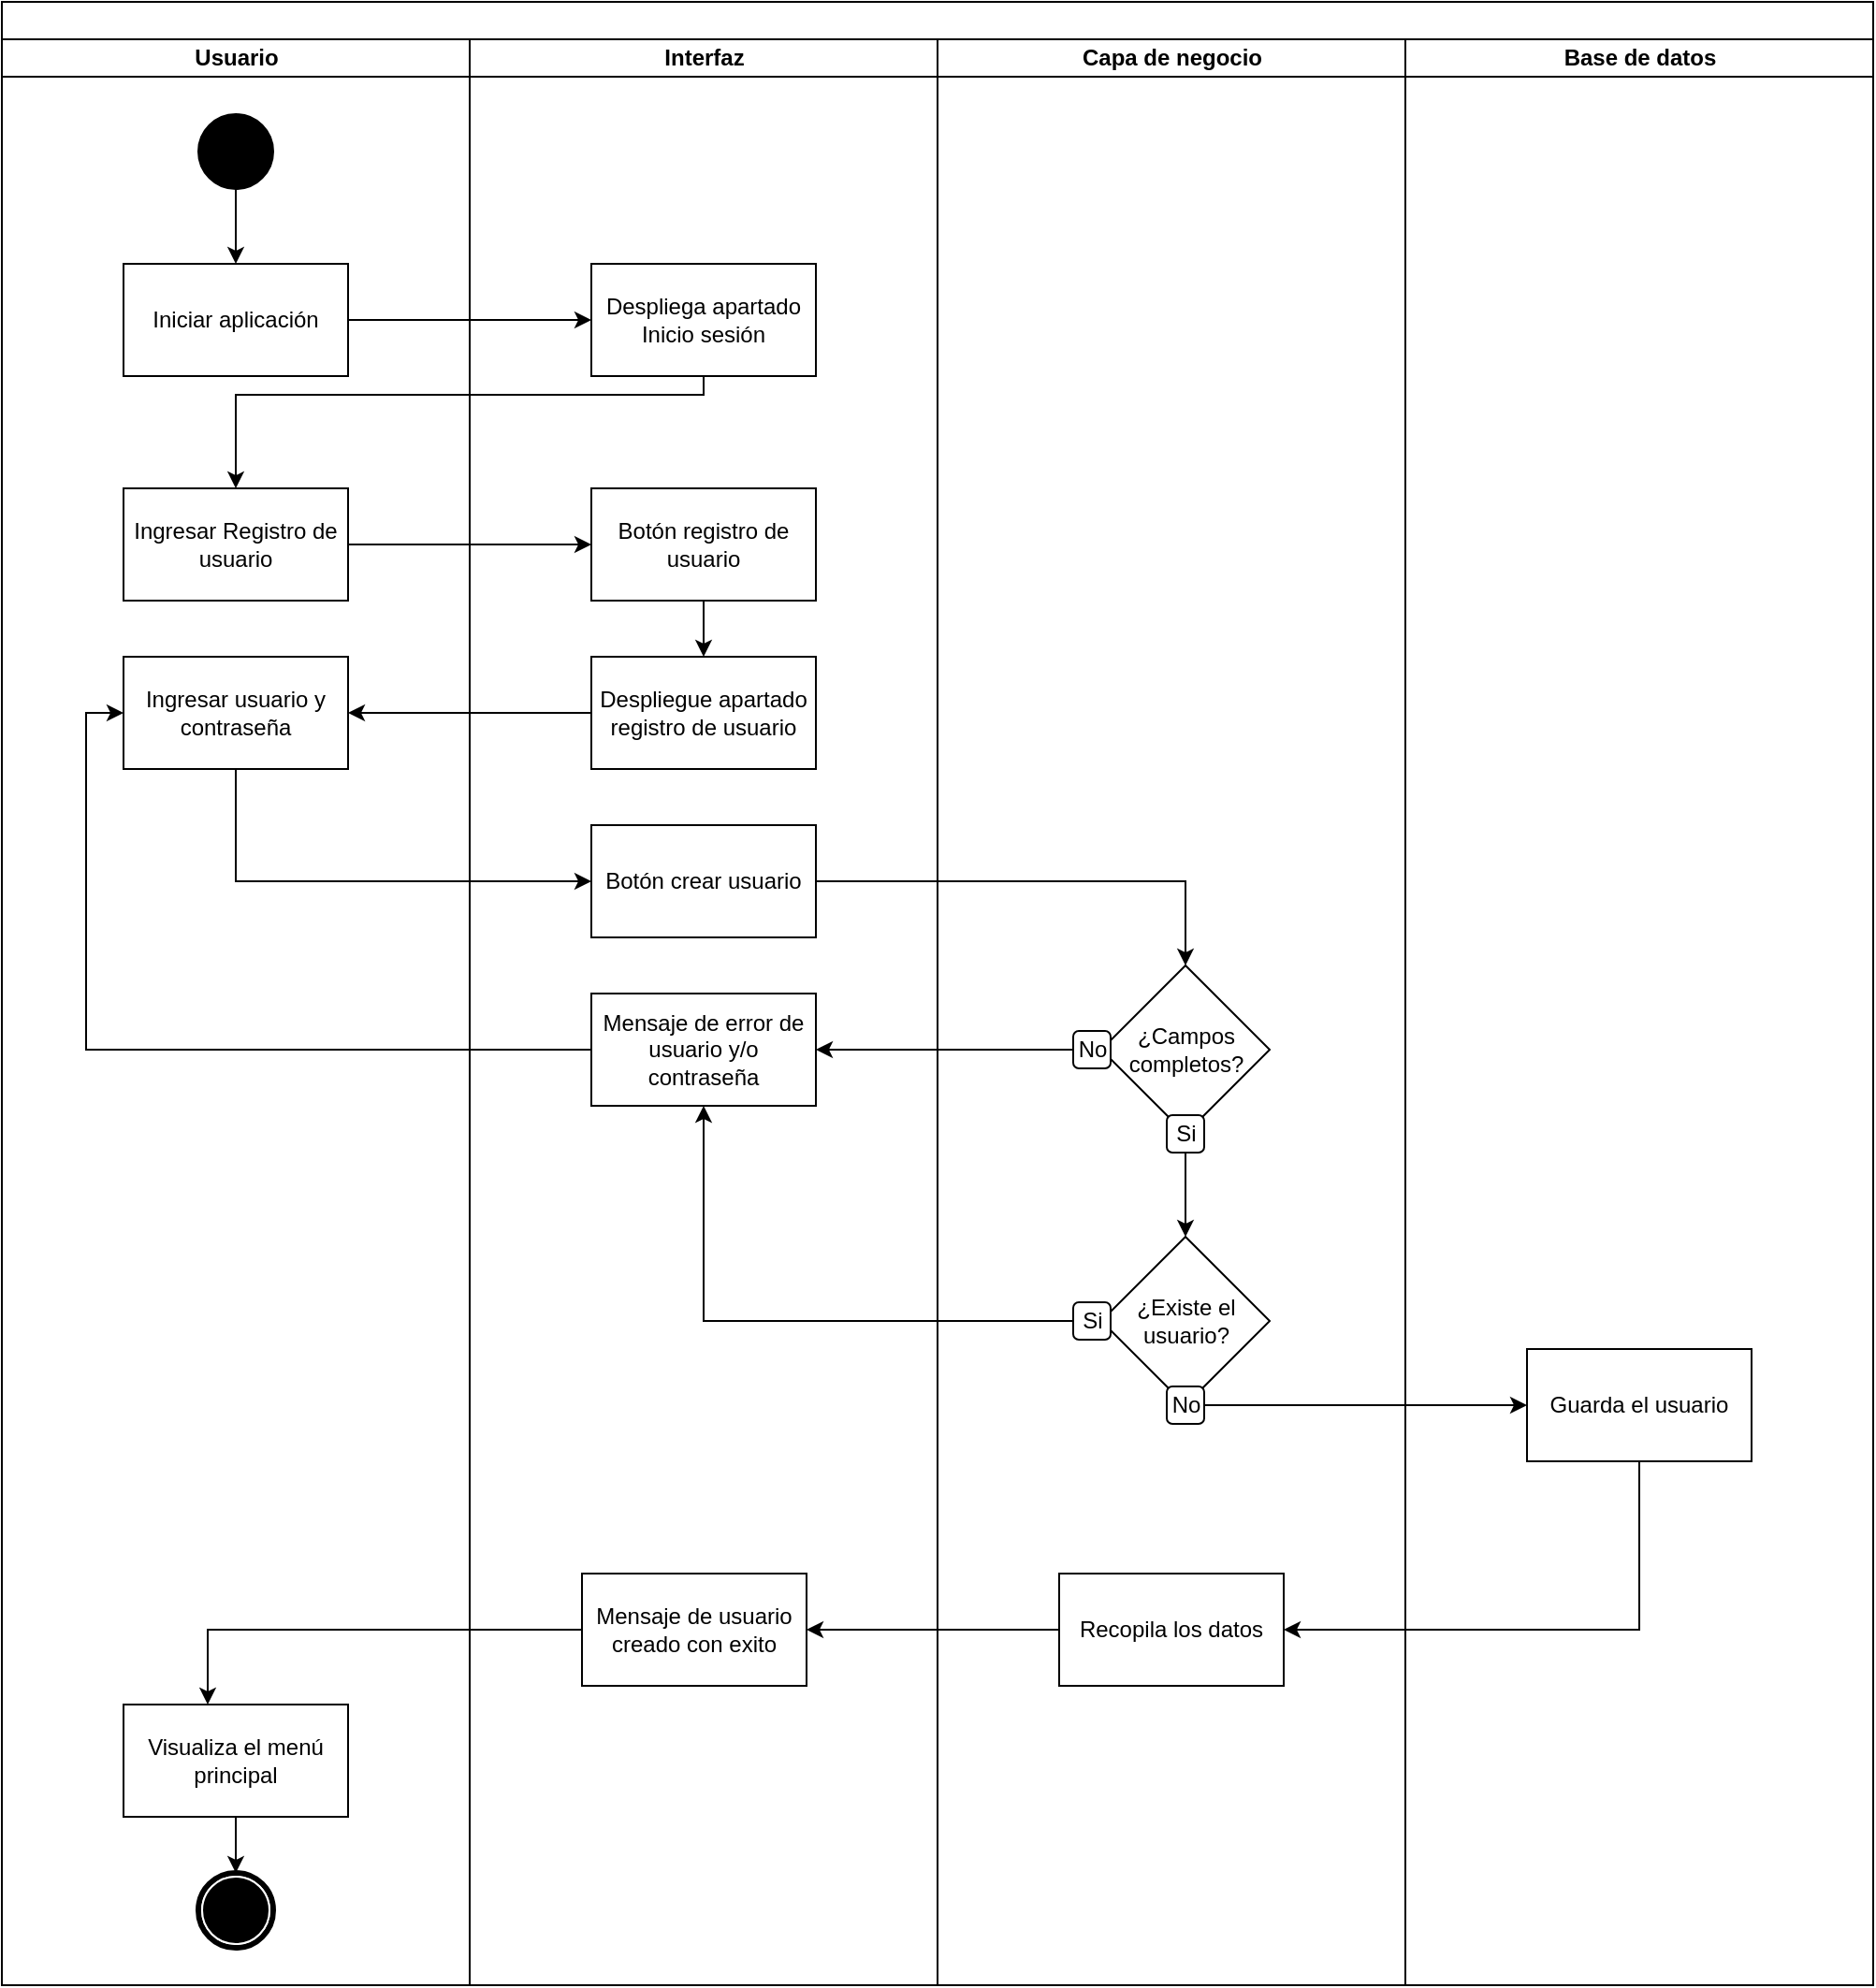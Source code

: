 <mxfile version="24.7.14">
  <diagram name="Página-1" id="683Ebo3KztgL4ABuiZO9">
    <mxGraphModel grid="1" page="1" gridSize="10" guides="1" tooltips="1" connect="1" arrows="1" fold="1" pageScale="1" pageWidth="827" pageHeight="1169" math="0" shadow="0">
      <root>
        <mxCell id="0" />
        <mxCell id="1" parent="0" />
        <mxCell id="MTL2sAIukIACML_kYcrv-1" value="" style="swimlane;html=1;childLayout=stackLayout;startSize=20;rounded=0;shadow=0;comic=0;labelBackgroundColor=none;strokeWidth=1;fontFamily=Verdana;fontSize=12;align=center;direction=east;" vertex="1" parent="1">
          <mxGeometry x="320" y="20" width="1000" height="1060" as="geometry">
            <mxRectangle y="20" width="70" height="30" as="alternateBounds" />
          </mxGeometry>
        </mxCell>
        <mxCell id="MTL2sAIukIACML_kYcrv-2" value="Usuario" style="swimlane;html=1;startSize=20;" vertex="1" parent="MTL2sAIukIACML_kYcrv-1">
          <mxGeometry y="20" width="250" height="1040" as="geometry" />
        </mxCell>
        <mxCell id="MTL2sAIukIACML_kYcrv-3" style="edgeStyle=orthogonalEdgeStyle;rounded=0;orthogonalLoop=1;jettySize=auto;html=1;entryX=0.5;entryY=0;entryDx=0;entryDy=0;" edge="1" parent="MTL2sAIukIACML_kYcrv-2" source="MTL2sAIukIACML_kYcrv-4" target="MTL2sAIukIACML_kYcrv-6">
          <mxGeometry relative="1" as="geometry" />
        </mxCell>
        <mxCell id="MTL2sAIukIACML_kYcrv-4" value="" style="ellipse;whiteSpace=wrap;html=1;rounded=0;shadow=0;comic=0;labelBackgroundColor=none;strokeWidth=1;fillColor=#000000;fontFamily=Verdana;fontSize=12;align=center;" vertex="1" parent="MTL2sAIukIACML_kYcrv-2">
          <mxGeometry x="105" y="40" width="40" height="40" as="geometry" />
        </mxCell>
        <mxCell id="MTL2sAIukIACML_kYcrv-5" value="" style="shape=mxgraph.bpmn.shape;html=1;verticalLabelPosition=bottom;labelBackgroundColor=#ffffff;verticalAlign=top;perimeter=ellipsePerimeter;outline=end;symbol=terminate;rounded=0;shadow=0;comic=0;strokeWidth=1;fontFamily=Verdana;fontSize=12;align=center;" vertex="1" parent="MTL2sAIukIACML_kYcrv-2">
          <mxGeometry x="105" y="980" width="40" height="40" as="geometry" />
        </mxCell>
        <mxCell id="MTL2sAIukIACML_kYcrv-6" value="Iniciar aplicación" style="rounded=0;whiteSpace=wrap;html=1;" vertex="1" parent="MTL2sAIukIACML_kYcrv-2">
          <mxGeometry x="65" y="120" width="120" height="60" as="geometry" />
        </mxCell>
        <mxCell id="MTL2sAIukIACML_kYcrv-7" value="Ingresar Registro de usuario" style="whiteSpace=wrap;html=1;rounded=0;" vertex="1" parent="MTL2sAIukIACML_kYcrv-2">
          <mxGeometry x="65" y="240" width="120" height="60" as="geometry" />
        </mxCell>
        <mxCell id="MTL2sAIukIACML_kYcrv-8" style="edgeStyle=orthogonalEdgeStyle;rounded=0;orthogonalLoop=1;jettySize=auto;html=1;" edge="1" parent="MTL2sAIukIACML_kYcrv-2" source="MTL2sAIukIACML_kYcrv-9" target="MTL2sAIukIACML_kYcrv-5">
          <mxGeometry relative="1" as="geometry" />
        </mxCell>
        <mxCell id="MTL2sAIukIACML_kYcrv-9" value="Visualiza el menú principal" style="whiteSpace=wrap;html=1;rounded=0;" vertex="1" parent="MTL2sAIukIACML_kYcrv-2">
          <mxGeometry x="65" y="890" width="120" height="60" as="geometry" />
        </mxCell>
        <mxCell id="MTL2sAIukIACML_kYcrv-15" value="Ingresar usuario y contraseña" style="rounded=0;whiteSpace=wrap;html=1;" vertex="1" parent="MTL2sAIukIACML_kYcrv-2">
          <mxGeometry x="65" y="330" width="120" height="60" as="geometry" />
        </mxCell>
        <mxCell id="MTL2sAIukIACML_kYcrv-10" value="Interfaz" style="swimlane;html=1;startSize=20;" vertex="1" parent="MTL2sAIukIACML_kYcrv-1">
          <mxGeometry x="250" y="20" width="250" height="1040" as="geometry" />
        </mxCell>
        <mxCell id="MTL2sAIukIACML_kYcrv-11" value="Despliega apartado Inicio sesión" style="rounded=0;whiteSpace=wrap;html=1;" vertex="1" parent="MTL2sAIukIACML_kYcrv-10">
          <mxGeometry x="65" y="120" width="120" height="60" as="geometry" />
        </mxCell>
        <mxCell id="MTL2sAIukIACML_kYcrv-45" value="" style="edgeStyle=orthogonalEdgeStyle;rounded=0;orthogonalLoop=1;jettySize=auto;html=1;" edge="1" parent="MTL2sAIukIACML_kYcrv-10" source="MTL2sAIukIACML_kYcrv-12" target="MTL2sAIukIACML_kYcrv-44">
          <mxGeometry relative="1" as="geometry" />
        </mxCell>
        <mxCell id="MTL2sAIukIACML_kYcrv-12" value="Botón registro de usuario" style="whiteSpace=wrap;html=1;rounded=0;" vertex="1" parent="MTL2sAIukIACML_kYcrv-10">
          <mxGeometry x="65" y="240" width="120" height="60" as="geometry" />
        </mxCell>
        <mxCell id="MTL2sAIukIACML_kYcrv-13" value="Mensaje de error de usuario y/o contraseña" style="whiteSpace=wrap;html=1;rounded=0;" vertex="1" parent="MTL2sAIukIACML_kYcrv-10">
          <mxGeometry x="65" y="510" width="120" height="60" as="geometry" />
        </mxCell>
        <mxCell id="MTL2sAIukIACML_kYcrv-14" value="Mensaje de usuario creado con exito" style="whiteSpace=wrap;html=1;rounded=0;" vertex="1" parent="MTL2sAIukIACML_kYcrv-10">
          <mxGeometry x="60" y="820" width="120" height="60" as="geometry" />
        </mxCell>
        <mxCell id="MTL2sAIukIACML_kYcrv-44" value="Despliegue apartado registro de usuario" style="whiteSpace=wrap;html=1;rounded=0;" vertex="1" parent="MTL2sAIukIACML_kYcrv-10">
          <mxGeometry x="65" y="330" width="120" height="60" as="geometry" />
        </mxCell>
        <mxCell id="MTL2sAIukIACML_kYcrv-47" value="Botón crear usuario" style="whiteSpace=wrap;html=1;rounded=0;" vertex="1" parent="MTL2sAIukIACML_kYcrv-10">
          <mxGeometry x="65" y="420" width="120" height="60" as="geometry" />
        </mxCell>
        <mxCell id="MTL2sAIukIACML_kYcrv-16" value="Capa de negocio" style="swimlane;html=1;startSize=20;" vertex="1" parent="MTL2sAIukIACML_kYcrv-1">
          <mxGeometry x="500" y="20" width="250" height="1040" as="geometry">
            <mxRectangle x="500" y="20" width="40" height="970" as="alternateBounds" />
          </mxGeometry>
        </mxCell>
        <mxCell id="MTL2sAIukIACML_kYcrv-17" value="Recopila los datos" style="whiteSpace=wrap;html=1;rounded=0;" vertex="1" parent="MTL2sAIukIACML_kYcrv-16">
          <mxGeometry x="65" y="820" width="120" height="60" as="geometry" />
        </mxCell>
        <mxCell id="MTL2sAIukIACML_kYcrv-18" value="" style="group" connectable="0" vertex="1" parent="MTL2sAIukIACML_kYcrv-16">
          <mxGeometry x="72.5" y="495" width="105" height="100" as="geometry" />
        </mxCell>
        <mxCell id="MTL2sAIukIACML_kYcrv-19" value="¿Campos completos?" style="rhombus;whiteSpace=wrap;html=1;rounded=0;" vertex="1" parent="MTL2sAIukIACML_kYcrv-18">
          <mxGeometry x="15" width="90" height="90" as="geometry" />
        </mxCell>
        <mxCell id="MTL2sAIukIACML_kYcrv-20" value="No" style="rounded=1;whiteSpace=wrap;html=1;" vertex="1" parent="MTL2sAIukIACML_kYcrv-18">
          <mxGeometry y="35" width="20" height="20" as="geometry" />
        </mxCell>
        <mxCell id="MTL2sAIukIACML_kYcrv-21" value="Si" style="rounded=1;whiteSpace=wrap;html=1;" vertex="1" parent="MTL2sAIukIACML_kYcrv-18">
          <mxGeometry x="50" y="80" width="20" height="20" as="geometry" />
        </mxCell>
        <mxCell id="MTL2sAIukIACML_kYcrv-26" style="edgeStyle=orthogonalEdgeStyle;rounded=0;orthogonalLoop=1;jettySize=auto;html=1;exitX=0.5;exitY=1;exitDx=0;exitDy=0;entryX=0.5;entryY=0;entryDx=0;entryDy=0;" edge="1" parent="MTL2sAIukIACML_kYcrv-16" source="MTL2sAIukIACML_kYcrv-21" target="MTL2sAIukIACML_kYcrv-52">
          <mxGeometry relative="1" as="geometry">
            <mxPoint x="132.5" y="680.0" as="targetPoint" />
          </mxGeometry>
        </mxCell>
        <mxCell id="MTL2sAIukIACML_kYcrv-51" value="" style="group" connectable="0" vertex="1" parent="MTL2sAIukIACML_kYcrv-16">
          <mxGeometry x="72.5" y="640" width="105" height="100" as="geometry" />
        </mxCell>
        <mxCell id="MTL2sAIukIACML_kYcrv-52" value="¿Existe el usuario?" style="rhombus;whiteSpace=wrap;html=1;rounded=0;" vertex="1" parent="MTL2sAIukIACML_kYcrv-51">
          <mxGeometry x="15" width="90" height="90" as="geometry" />
        </mxCell>
        <mxCell id="MTL2sAIukIACML_kYcrv-53" value="Si" style="rounded=1;whiteSpace=wrap;html=1;" vertex="1" parent="MTL2sAIukIACML_kYcrv-51">
          <mxGeometry y="35" width="20" height="20" as="geometry" />
        </mxCell>
        <mxCell id="MTL2sAIukIACML_kYcrv-54" value="No" style="rounded=1;whiteSpace=wrap;html=1;" vertex="1" parent="MTL2sAIukIACML_kYcrv-51">
          <mxGeometry x="50" y="80" width="20" height="20" as="geometry" />
        </mxCell>
        <mxCell id="MTL2sAIukIACML_kYcrv-27" value="Base de datos" style="swimlane;html=1;startSize=20;" vertex="1" parent="MTL2sAIukIACML_kYcrv-1">
          <mxGeometry x="750" y="20" width="250" height="1040" as="geometry">
            <mxRectangle x="500" y="20" width="40" height="970" as="alternateBounds" />
          </mxGeometry>
        </mxCell>
        <mxCell id="MTL2sAIukIACML_kYcrv-28" value="Guarda el usuario" style="whiteSpace=wrap;html=1;rounded=0;" vertex="1" parent="MTL2sAIukIACML_kYcrv-27">
          <mxGeometry x="65" y="700" width="120" height="60" as="geometry" />
        </mxCell>
        <mxCell id="MTL2sAIukIACML_kYcrv-29" style="edgeStyle=orthogonalEdgeStyle;rounded=0;orthogonalLoop=1;jettySize=auto;html=1;entryX=0;entryY=0.5;entryDx=0;entryDy=0;" edge="1" parent="MTL2sAIukIACML_kYcrv-1" source="MTL2sAIukIACML_kYcrv-6" target="MTL2sAIukIACML_kYcrv-11">
          <mxGeometry relative="1" as="geometry" />
        </mxCell>
        <mxCell id="MTL2sAIukIACML_kYcrv-30" value="" style="edgeStyle=orthogonalEdgeStyle;rounded=0;orthogonalLoop=1;jettySize=auto;html=1;" edge="1" parent="MTL2sAIukIACML_kYcrv-1" source="MTL2sAIukIACML_kYcrv-11" target="MTL2sAIukIACML_kYcrv-7">
          <mxGeometry relative="1" as="geometry">
            <Array as="points">
              <mxPoint x="375" y="210" />
              <mxPoint x="125" y="210" />
            </Array>
          </mxGeometry>
        </mxCell>
        <mxCell id="MTL2sAIukIACML_kYcrv-31" value="" style="edgeStyle=orthogonalEdgeStyle;rounded=0;orthogonalLoop=1;jettySize=auto;html=1;entryX=0;entryY=0.5;entryDx=0;entryDy=0;exitX=1;exitY=0.5;exitDx=0;exitDy=0;" edge="1" parent="MTL2sAIukIACML_kYcrv-1" source="MTL2sAIukIACML_kYcrv-7" target="MTL2sAIukIACML_kYcrv-12">
          <mxGeometry relative="1" as="geometry">
            <mxPoint x="210" y="290" as="sourcePoint" />
            <Array as="points" />
          </mxGeometry>
        </mxCell>
        <mxCell id="MTL2sAIukIACML_kYcrv-33" value="" style="edgeStyle=orthogonalEdgeStyle;rounded=0;orthogonalLoop=1;jettySize=auto;html=1;" edge="1" parent="MTL2sAIukIACML_kYcrv-1" source="MTL2sAIukIACML_kYcrv-28" target="MTL2sAIukIACML_kYcrv-17">
          <mxGeometry relative="1" as="geometry">
            <Array as="points">
              <mxPoint x="760" y="870" />
              <mxPoint x="760" y="870" />
            </Array>
          </mxGeometry>
        </mxCell>
        <mxCell id="MTL2sAIukIACML_kYcrv-34" value="" style="edgeStyle=orthogonalEdgeStyle;rounded=0;orthogonalLoop=1;jettySize=auto;html=1;" edge="1" parent="MTL2sAIukIACML_kYcrv-1" source="MTL2sAIukIACML_kYcrv-17" target="MTL2sAIukIACML_kYcrv-14">
          <mxGeometry relative="1" as="geometry" />
        </mxCell>
        <mxCell id="MTL2sAIukIACML_kYcrv-38" style="edgeStyle=orthogonalEdgeStyle;rounded=0;orthogonalLoop=1;jettySize=auto;html=1;entryX=1;entryY=0.5;entryDx=0;entryDy=0;exitX=0;exitY=0.5;exitDx=0;exitDy=0;" edge="1" parent="MTL2sAIukIACML_kYcrv-1" source="MTL2sAIukIACML_kYcrv-20" target="MTL2sAIukIACML_kYcrv-13">
          <mxGeometry relative="1" as="geometry">
            <mxPoint x="572.5" y="745.0" as="sourcePoint" />
          </mxGeometry>
        </mxCell>
        <mxCell id="MTL2sAIukIACML_kYcrv-40" value="" style="edgeStyle=orthogonalEdgeStyle;rounded=0;orthogonalLoop=1;jettySize=auto;html=1;" edge="1" parent="MTL2sAIukIACML_kYcrv-1" source="MTL2sAIukIACML_kYcrv-14" target="MTL2sAIukIACML_kYcrv-9">
          <mxGeometry relative="1" as="geometry">
            <Array as="points">
              <mxPoint x="110" y="870" />
            </Array>
          </mxGeometry>
        </mxCell>
        <mxCell id="MTL2sAIukIACML_kYcrv-46" style="edgeStyle=orthogonalEdgeStyle;rounded=0;orthogonalLoop=1;jettySize=auto;html=1;entryX=1;entryY=0.5;entryDx=0;entryDy=0;" edge="1" parent="MTL2sAIukIACML_kYcrv-1" source="MTL2sAIukIACML_kYcrv-44" target="MTL2sAIukIACML_kYcrv-15">
          <mxGeometry relative="1" as="geometry" />
        </mxCell>
        <mxCell id="MTL2sAIukIACML_kYcrv-48" value="" style="edgeStyle=orthogonalEdgeStyle;rounded=0;orthogonalLoop=1;jettySize=auto;html=1;" edge="1" parent="MTL2sAIukIACML_kYcrv-1" source="MTL2sAIukIACML_kYcrv-15" target="MTL2sAIukIACML_kYcrv-47">
          <mxGeometry relative="1" as="geometry">
            <Array as="points">
              <mxPoint x="125" y="470" />
            </Array>
          </mxGeometry>
        </mxCell>
        <mxCell id="MTL2sAIukIACML_kYcrv-49" style="edgeStyle=orthogonalEdgeStyle;rounded=0;orthogonalLoop=1;jettySize=auto;html=1;entryX=0.5;entryY=0;entryDx=0;entryDy=0;" edge="1" parent="MTL2sAIukIACML_kYcrv-1" source="MTL2sAIukIACML_kYcrv-47" target="MTL2sAIukIACML_kYcrv-19">
          <mxGeometry relative="1" as="geometry" />
        </mxCell>
        <mxCell id="MTL2sAIukIACML_kYcrv-50" style="edgeStyle=orthogonalEdgeStyle;rounded=0;orthogonalLoop=1;jettySize=auto;html=1;entryX=0;entryY=0.5;entryDx=0;entryDy=0;" edge="1" parent="MTL2sAIukIACML_kYcrv-1" source="MTL2sAIukIACML_kYcrv-13" target="MTL2sAIukIACML_kYcrv-15">
          <mxGeometry relative="1" as="geometry" />
        </mxCell>
        <mxCell id="MTL2sAIukIACML_kYcrv-59" style="edgeStyle=orthogonalEdgeStyle;rounded=0;orthogonalLoop=1;jettySize=auto;html=1;entryX=0.5;entryY=1;entryDx=0;entryDy=0;" edge="1" parent="MTL2sAIukIACML_kYcrv-1" source="MTL2sAIukIACML_kYcrv-53" target="MTL2sAIukIACML_kYcrv-13">
          <mxGeometry relative="1" as="geometry" />
        </mxCell>
        <mxCell id="MTL2sAIukIACML_kYcrv-60" style="edgeStyle=orthogonalEdgeStyle;rounded=0;orthogonalLoop=1;jettySize=auto;html=1;entryX=0;entryY=0.5;entryDx=0;entryDy=0;" edge="1" parent="MTL2sAIukIACML_kYcrv-1" source="MTL2sAIukIACML_kYcrv-54" target="MTL2sAIukIACML_kYcrv-28">
          <mxGeometry relative="1" as="geometry" />
        </mxCell>
      </root>
    </mxGraphModel>
  </diagram>
</mxfile>
